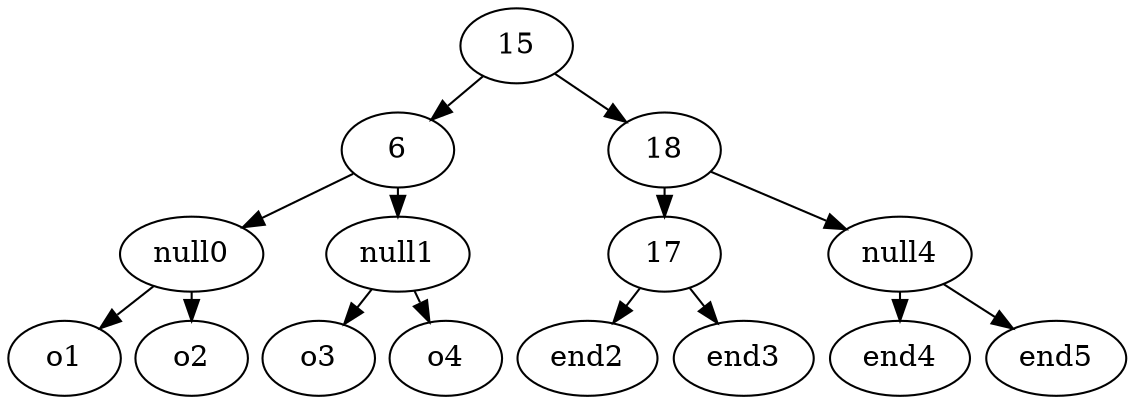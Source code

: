 digraph BST {
    nodesep=0.1;
    ranksep=0.2;
    15 -> 6;
    null0;
    6 -> null0;
    o1;
    o2;
    null0 -> o1;
    null0 -> o2;
    null1;
    6 -> null1;
    o3;
    o4;
    null1 -> o3;
    null1 -> o4;
    15 -> 18;
    18 -> 17;
    end2;
    17 -> end2;
    end3;
    17 -> end3;
    null4;
    18 -> null4;
    end4;
    end5;
    null4 -> end4;
    null4 -> end5;
}